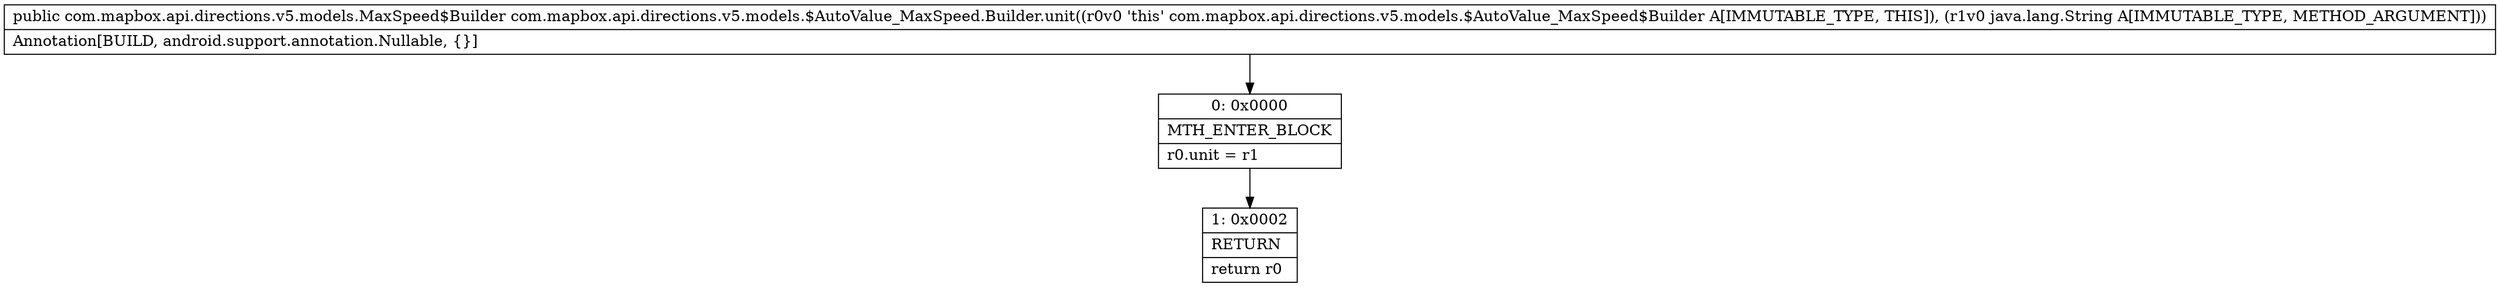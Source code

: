 digraph "CFG forcom.mapbox.api.directions.v5.models.$AutoValue_MaxSpeed.Builder.unit(Ljava\/lang\/String;)Lcom\/mapbox\/api\/directions\/v5\/models\/MaxSpeed$Builder;" {
Node_0 [shape=record,label="{0\:\ 0x0000|MTH_ENTER_BLOCK\l|r0.unit = r1\l}"];
Node_1 [shape=record,label="{1\:\ 0x0002|RETURN\l|return r0\l}"];
MethodNode[shape=record,label="{public com.mapbox.api.directions.v5.models.MaxSpeed$Builder com.mapbox.api.directions.v5.models.$AutoValue_MaxSpeed.Builder.unit((r0v0 'this' com.mapbox.api.directions.v5.models.$AutoValue_MaxSpeed$Builder A[IMMUTABLE_TYPE, THIS]), (r1v0 java.lang.String A[IMMUTABLE_TYPE, METHOD_ARGUMENT]))  | Annotation[BUILD, android.support.annotation.Nullable, \{\}]\l}"];
MethodNode -> Node_0;
Node_0 -> Node_1;
}

